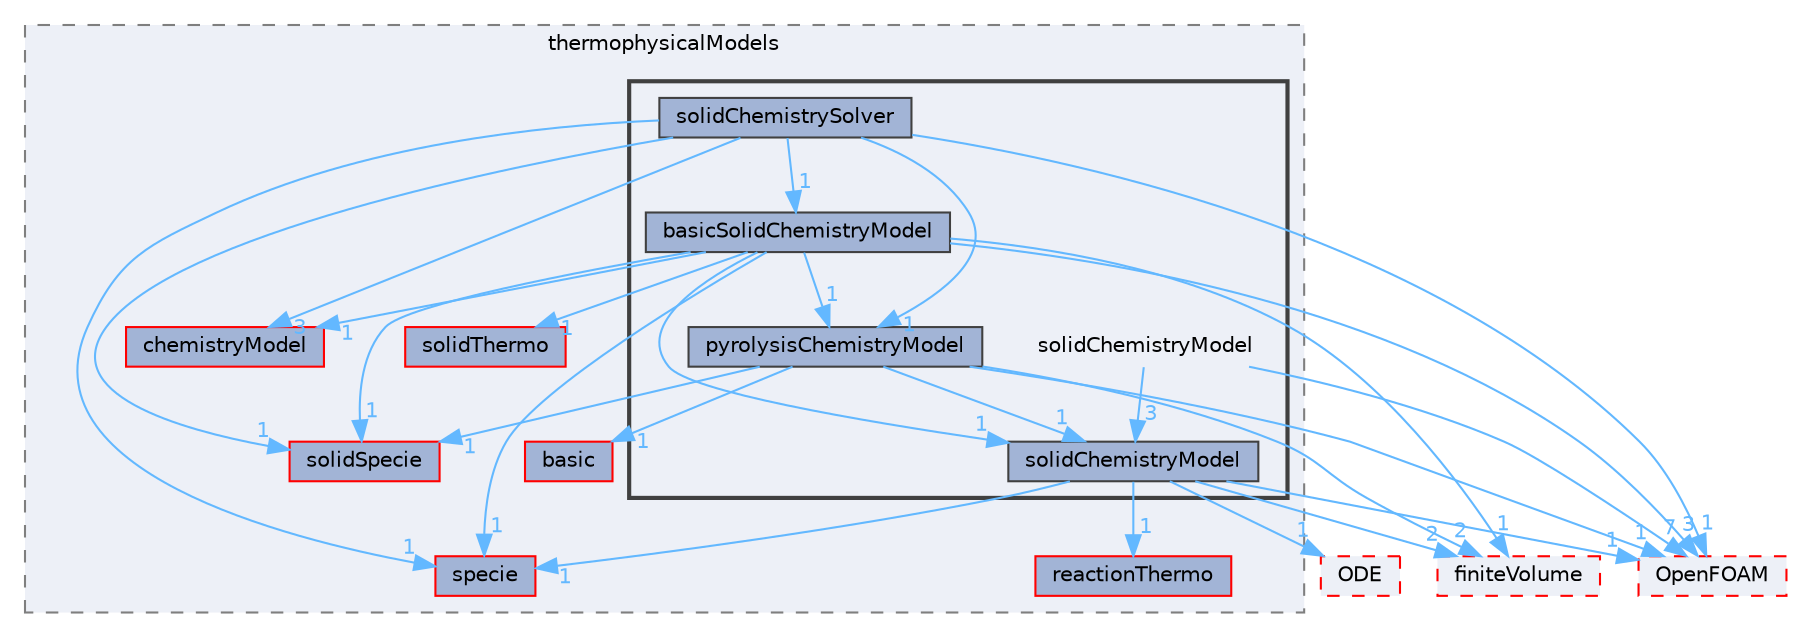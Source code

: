 digraph "src/thermophysicalModels/solidChemistryModel"
{
 // LATEX_PDF_SIZE
  bgcolor="transparent";
  edge [fontname=Helvetica,fontsize=10,labelfontname=Helvetica,labelfontsize=10];
  node [fontname=Helvetica,fontsize=10,shape=box,height=0.2,width=0.4];
  compound=true
  subgraph clusterdir_2778d089ec5c4f66810b11f753867003 {
    graph [ bgcolor="#edf0f7", pencolor="grey50", label="thermophysicalModels", fontname=Helvetica,fontsize=10 style="filled,dashed", URL="dir_2778d089ec5c4f66810b11f753867003.html",tooltip=""]
  dir_1d2615a04667ebfe9c88383cd1b75f4e [label="chemistryModel", fillcolor="#a2b4d6", color="red", style="filled", URL="dir_1d2615a04667ebfe9c88383cd1b75f4e.html",tooltip=""];
  dir_38cb9973e0eaf6834e10b18bff965c4b [label="basic", fillcolor="#a2b4d6", color="red", style="filled", URL="dir_38cb9973e0eaf6834e10b18bff965c4b.html",tooltip=""];
  dir_5c4bf53b114f4c9237cd4ef0431fc9bd [label="specie", fillcolor="#a2b4d6", color="red", style="filled", URL="dir_5c4bf53b114f4c9237cd4ef0431fc9bd.html",tooltip=""];
  dir_640adc73b6f298758d016476c5bdb471 [label="solidSpecie", fillcolor="#a2b4d6", color="red", style="filled", URL="dir_640adc73b6f298758d016476c5bdb471.html",tooltip=""];
  dir_b0a4276768a9e3782bd6f894861ddaf3 [label="solidThermo", fillcolor="#a2b4d6", color="red", style="filled", URL="dir_b0a4276768a9e3782bd6f894861ddaf3.html",tooltip=""];
  dir_87c7a4a86ffb283740ec390ea55551cb [label="reactionThermo", fillcolor="#a2b4d6", color="red", style="filled", URL="dir_87c7a4a86ffb283740ec390ea55551cb.html",tooltip=""];
  subgraph clusterdir_6622b42c5fca67ec351904da985070b7 {
    graph [ bgcolor="#edf0f7", pencolor="grey25", label="", fontname=Helvetica,fontsize=10 style="filled,bold", URL="dir_6622b42c5fca67ec351904da985070b7.html",tooltip=""]
    dir_6622b42c5fca67ec351904da985070b7 [shape=plaintext, label="solidChemistryModel"];
  dir_9589dc58a49d80df6201d35af4698b25 [label="basicSolidChemistryModel", fillcolor="#a2b4d6", color="grey25", style="filled", URL="dir_9589dc58a49d80df6201d35af4698b25.html",tooltip=""];
  dir_64ab56a90714865a0b6a94b64634b40b [label="pyrolysisChemistryModel", fillcolor="#a2b4d6", color="grey25", style="filled", URL="dir_64ab56a90714865a0b6a94b64634b40b.html",tooltip=""];
  dir_be72a3d27c1f07729830935c3335269d [label="solidChemistryModel", fillcolor="#a2b4d6", color="grey25", style="filled", URL="dir_be72a3d27c1f07729830935c3335269d.html",tooltip=""];
  dir_d7ac769a1e2247fd1bf4ca523cd2019d [label="solidChemistrySolver", fillcolor="#a2b4d6", color="grey25", style="filled", URL="dir_d7ac769a1e2247fd1bf4ca523cd2019d.html",tooltip=""];
  }
  }
  dir_9bd15774b555cf7259a6fa18f99fe99b [label="finiteVolume", fillcolor="#edf0f7", color="red", style="filled,dashed", URL="dir_9bd15774b555cf7259a6fa18f99fe99b.html",tooltip=""];
  dir_c5473ff19b20e6ec4dfe5c310b3778a8 [label="OpenFOAM", fillcolor="#edf0f7", color="red", style="filled,dashed", URL="dir_c5473ff19b20e6ec4dfe5c310b3778a8.html",tooltip=""];
  dir_e47b7a1cb0d621da2e060462b00c1c76 [label="ODE", fillcolor="#edf0f7", color="red", style="filled,dashed", URL="dir_e47b7a1cb0d621da2e060462b00c1c76.html",tooltip=""];
  dir_6622b42c5fca67ec351904da985070b7->dir_be72a3d27c1f07729830935c3335269d [headlabel="3", labeldistance=1.5 headhref="dir_003626_003627.html" href="dir_003626_003627.html" color="steelblue1" fontcolor="steelblue1"];
  dir_6622b42c5fca67ec351904da985070b7->dir_c5473ff19b20e6ec4dfe5c310b3778a8 [headlabel="7", labeldistance=1.5 headhref="dir_003626_002695.html" href="dir_003626_002695.html" color="steelblue1" fontcolor="steelblue1"];
  dir_9589dc58a49d80df6201d35af4698b25->dir_1d2615a04667ebfe9c88383cd1b75f4e [headlabel="1", labeldistance=1.5 headhref="dir_000243_000469.html" href="dir_000243_000469.html" color="steelblue1" fontcolor="steelblue1"];
  dir_9589dc58a49d80df6201d35af4698b25->dir_5c4bf53b114f4c9237cd4ef0431fc9bd [headlabel="1", labeldistance=1.5 headhref="dir_000243_003683.html" href="dir_000243_003683.html" color="steelblue1" fontcolor="steelblue1"];
  dir_9589dc58a49d80df6201d35af4698b25->dir_640adc73b6f298758d016476c5bdb471 [headlabel="1", labeldistance=1.5 headhref="dir_000243_003642.html" href="dir_000243_003642.html" color="steelblue1" fontcolor="steelblue1"];
  dir_9589dc58a49d80df6201d35af4698b25->dir_64ab56a90714865a0b6a94b64634b40b [headlabel="1", labeldistance=1.5 headhref="dir_000243_003141.html" href="dir_000243_003141.html" color="steelblue1" fontcolor="steelblue1"];
  dir_9589dc58a49d80df6201d35af4698b25->dir_9bd15774b555cf7259a6fa18f99fe99b [headlabel="1", labeldistance=1.5 headhref="dir_000243_001387.html" href="dir_000243_001387.html" color="steelblue1" fontcolor="steelblue1"];
  dir_9589dc58a49d80df6201d35af4698b25->dir_b0a4276768a9e3782bd6f894861ddaf3 [headlabel="1", labeldistance=1.5 headhref="dir_000243_003643.html" href="dir_000243_003643.html" color="steelblue1" fontcolor="steelblue1"];
  dir_9589dc58a49d80df6201d35af4698b25->dir_be72a3d27c1f07729830935c3335269d [headlabel="1", labeldistance=1.5 headhref="dir_000243_003627.html" href="dir_000243_003627.html" color="steelblue1" fontcolor="steelblue1"];
  dir_9589dc58a49d80df6201d35af4698b25->dir_c5473ff19b20e6ec4dfe5c310b3778a8 [headlabel="3", labeldistance=1.5 headhref="dir_000243_002695.html" href="dir_000243_002695.html" color="steelblue1" fontcolor="steelblue1"];
  dir_64ab56a90714865a0b6a94b64634b40b->dir_38cb9973e0eaf6834e10b18bff965c4b [headlabel="1", labeldistance=1.5 headhref="dir_003141_000219.html" href="dir_003141_000219.html" color="steelblue1" fontcolor="steelblue1"];
  dir_64ab56a90714865a0b6a94b64634b40b->dir_640adc73b6f298758d016476c5bdb471 [headlabel="1", labeldistance=1.5 headhref="dir_003141_003642.html" href="dir_003141_003642.html" color="steelblue1" fontcolor="steelblue1"];
  dir_64ab56a90714865a0b6a94b64634b40b->dir_9bd15774b555cf7259a6fa18f99fe99b [headlabel="2", labeldistance=1.5 headhref="dir_003141_001387.html" href="dir_003141_001387.html" color="steelblue1" fontcolor="steelblue1"];
  dir_64ab56a90714865a0b6a94b64634b40b->dir_be72a3d27c1f07729830935c3335269d [headlabel="1", labeldistance=1.5 headhref="dir_003141_003627.html" href="dir_003141_003627.html" color="steelblue1" fontcolor="steelblue1"];
  dir_64ab56a90714865a0b6a94b64634b40b->dir_c5473ff19b20e6ec4dfe5c310b3778a8 [headlabel="1", labeldistance=1.5 headhref="dir_003141_002695.html" href="dir_003141_002695.html" color="steelblue1" fontcolor="steelblue1"];
  dir_be72a3d27c1f07729830935c3335269d->dir_5c4bf53b114f4c9237cd4ef0431fc9bd [headlabel="1", labeldistance=1.5 headhref="dir_003627_003683.html" href="dir_003627_003683.html" color="steelblue1" fontcolor="steelblue1"];
  dir_be72a3d27c1f07729830935c3335269d->dir_87c7a4a86ffb283740ec390ea55551cb [headlabel="1", labeldistance=1.5 headhref="dir_003627_003245.html" href="dir_003627_003245.html" color="steelblue1" fontcolor="steelblue1"];
  dir_be72a3d27c1f07729830935c3335269d->dir_9bd15774b555cf7259a6fa18f99fe99b [headlabel="2", labeldistance=1.5 headhref="dir_003627_001387.html" href="dir_003627_001387.html" color="steelblue1" fontcolor="steelblue1"];
  dir_be72a3d27c1f07729830935c3335269d->dir_c5473ff19b20e6ec4dfe5c310b3778a8 [headlabel="1", labeldistance=1.5 headhref="dir_003627_002695.html" href="dir_003627_002695.html" color="steelblue1" fontcolor="steelblue1"];
  dir_be72a3d27c1f07729830935c3335269d->dir_e47b7a1cb0d621da2e060462b00c1c76 [headlabel="1", labeldistance=1.5 headhref="dir_003627_002678.html" href="dir_003627_002678.html" color="steelblue1" fontcolor="steelblue1"];
  dir_d7ac769a1e2247fd1bf4ca523cd2019d->dir_1d2615a04667ebfe9c88383cd1b75f4e [headlabel="3", labeldistance=1.5 headhref="dir_003628_000469.html" href="dir_003628_000469.html" color="steelblue1" fontcolor="steelblue1"];
  dir_d7ac769a1e2247fd1bf4ca523cd2019d->dir_5c4bf53b114f4c9237cd4ef0431fc9bd [headlabel="1", labeldistance=1.5 headhref="dir_003628_003683.html" href="dir_003628_003683.html" color="steelblue1" fontcolor="steelblue1"];
  dir_d7ac769a1e2247fd1bf4ca523cd2019d->dir_640adc73b6f298758d016476c5bdb471 [headlabel="1", labeldistance=1.5 headhref="dir_003628_003642.html" href="dir_003628_003642.html" color="steelblue1" fontcolor="steelblue1"];
  dir_d7ac769a1e2247fd1bf4ca523cd2019d->dir_64ab56a90714865a0b6a94b64634b40b [headlabel="1", labeldistance=1.5 headhref="dir_003628_003141.html" href="dir_003628_003141.html" color="steelblue1" fontcolor="steelblue1"];
  dir_d7ac769a1e2247fd1bf4ca523cd2019d->dir_9589dc58a49d80df6201d35af4698b25 [headlabel="1", labeldistance=1.5 headhref="dir_003628_000243.html" href="dir_003628_000243.html" color="steelblue1" fontcolor="steelblue1"];
  dir_d7ac769a1e2247fd1bf4ca523cd2019d->dir_c5473ff19b20e6ec4dfe5c310b3778a8 [headlabel="1", labeldistance=1.5 headhref="dir_003628_002695.html" href="dir_003628_002695.html" color="steelblue1" fontcolor="steelblue1"];
}
